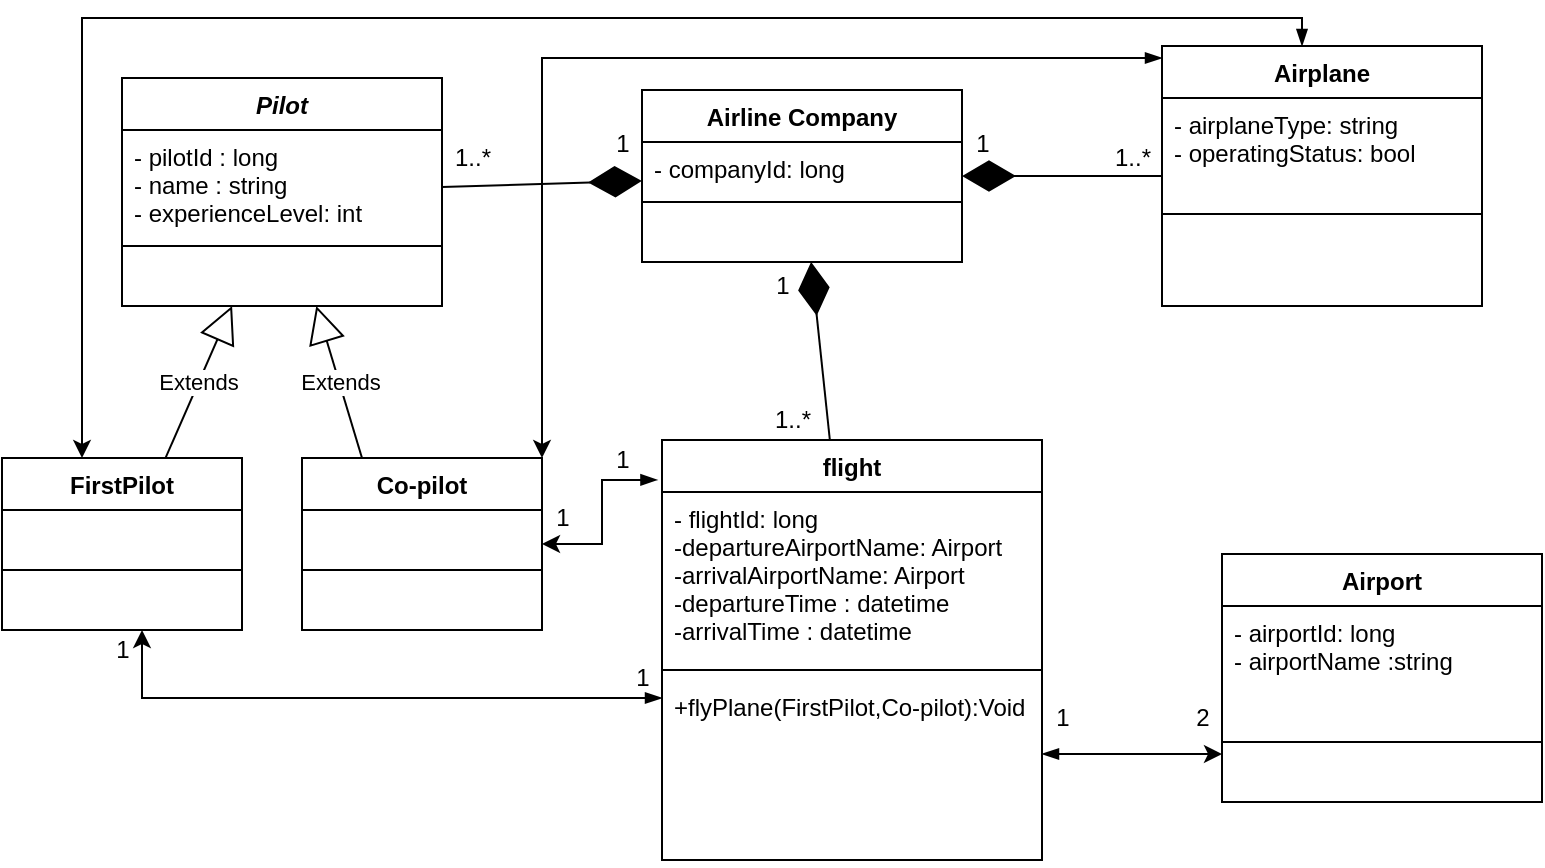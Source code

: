 <mxfile version="18.0.3" type="github"><diagram id="WfBszfphJLYj-Sd1cV3r" name="Page-1"><mxGraphModel dx="1865" dy="579" grid="1" gridSize="10" guides="1" tooltips="1" connect="1" arrows="1" fold="1" page="1" pageScale="1" pageWidth="827" pageHeight="1169" math="0" shadow="0"><root><mxCell id="0"/><mxCell id="1" parent="0"/><mxCell id="_kdBO0zzmBCMRzcJO0xv-1" value="flight" style="swimlane;fontStyle=1;align=center;verticalAlign=top;childLayout=stackLayout;horizontal=1;startSize=26;horizontalStack=0;resizeParent=1;resizeParentMax=0;resizeLast=0;collapsible=1;marginBottom=0;" vertex="1" parent="1"><mxGeometry x="310" y="231" width="190" height="210" as="geometry"/></mxCell><mxCell id="_kdBO0zzmBCMRzcJO0xv-2" value="- flightId: long&#10;-departureAirportName: Airport&#10;-arrivalAirportName: Airport&#10;-departureTime : datetime&#10;-arrivalTime : datetime&#10;" style="text;strokeColor=none;fillColor=none;align=left;verticalAlign=top;spacingLeft=4;spacingRight=4;overflow=hidden;rotatable=0;points=[[0,0.5],[1,0.5]];portConstraint=eastwest;" vertex="1" parent="_kdBO0zzmBCMRzcJO0xv-1"><mxGeometry y="26" width="190" height="84" as="geometry"/></mxCell><mxCell id="_kdBO0zzmBCMRzcJO0xv-3" value="" style="line;strokeWidth=1;fillColor=none;align=left;verticalAlign=middle;spacingTop=-1;spacingLeft=3;spacingRight=3;rotatable=0;labelPosition=right;points=[];portConstraint=eastwest;" vertex="1" parent="_kdBO0zzmBCMRzcJO0xv-1"><mxGeometry y="110" width="190" height="10" as="geometry"/></mxCell><mxCell id="_kdBO0zzmBCMRzcJO0xv-4" value="+flyPlane(FirstPilot,Co-pilot):Void" style="text;strokeColor=none;fillColor=none;align=left;verticalAlign=top;spacingLeft=4;spacingRight=4;overflow=hidden;rotatable=0;points=[[0,0.5],[1,0.5]];portConstraint=eastwest;" vertex="1" parent="_kdBO0zzmBCMRzcJO0xv-1"><mxGeometry y="120" width="190" height="90" as="geometry"/></mxCell><mxCell id="_kdBO0zzmBCMRzcJO0xv-5" value="Airline Company" style="swimlane;fontStyle=1;align=center;verticalAlign=top;childLayout=stackLayout;horizontal=1;startSize=26;horizontalStack=0;resizeParent=1;resizeParentMax=0;resizeLast=0;collapsible=1;marginBottom=0;" vertex="1" parent="1"><mxGeometry x="300" y="56" width="160" height="86" as="geometry"/></mxCell><mxCell id="_kdBO0zzmBCMRzcJO0xv-6" value="- companyId: long" style="text;strokeColor=none;fillColor=none;align=left;verticalAlign=top;spacingLeft=4;spacingRight=4;overflow=hidden;rotatable=0;points=[[0,0.5],[1,0.5]];portConstraint=eastwest;" vertex="1" parent="_kdBO0zzmBCMRzcJO0xv-5"><mxGeometry y="26" width="160" height="26" as="geometry"/></mxCell><mxCell id="_kdBO0zzmBCMRzcJO0xv-7" value="" style="line;strokeWidth=1;fillColor=none;align=left;verticalAlign=middle;spacingTop=-1;spacingLeft=3;spacingRight=3;rotatable=0;labelPosition=right;points=[];portConstraint=eastwest;" vertex="1" parent="_kdBO0zzmBCMRzcJO0xv-5"><mxGeometry y="52" width="160" height="8" as="geometry"/></mxCell><mxCell id="_kdBO0zzmBCMRzcJO0xv-8" value=" " style="text;strokeColor=none;fillColor=none;align=left;verticalAlign=top;spacingLeft=4;spacingRight=4;overflow=hidden;rotatable=0;points=[[0,0.5],[1,0.5]];portConstraint=eastwest;" vertex="1" parent="_kdBO0zzmBCMRzcJO0xv-5"><mxGeometry y="60" width="160" height="26" as="geometry"/></mxCell><mxCell id="_kdBO0zzmBCMRzcJO0xv-10" value="" style="endArrow=diamondThin;endFill=1;endSize=24;html=1;rounded=0;" edge="1" parent="1" source="_kdBO0zzmBCMRzcJO0xv-1" target="_kdBO0zzmBCMRzcJO0xv-5"><mxGeometry width="160" relative="1" as="geometry"><mxPoint x="330" y="300" as="sourcePoint"/><mxPoint x="390" y="160" as="targetPoint"/></mxGeometry></mxCell><mxCell id="_kdBO0zzmBCMRzcJO0xv-11" value="" style="endArrow=diamondThin;endFill=1;endSize=24;html=1;rounded=0;startArrow=none;" edge="1" parent="1" source="_kdBO0zzmBCMRzcJO0xv-13" target="_kdBO0zzmBCMRzcJO0xv-5"><mxGeometry width="160" relative="1" as="geometry"><mxPoint x="180" y="123" as="sourcePoint"/><mxPoint x="250" y="130" as="targetPoint"/></mxGeometry></mxCell><mxCell id="_kdBO0zzmBCMRzcJO0xv-12" value="" style="endArrow=diamondThin;endFill=1;endSize=24;html=1;rounded=0;" edge="1" parent="1" source="_kdBO0zzmBCMRzcJO0xv-18" target="_kdBO0zzmBCMRzcJO0xv-5"><mxGeometry width="160" relative="1" as="geometry"><mxPoint x="510" y="122.5" as="sourcePoint"/><mxPoint x="630" y="122.5" as="targetPoint"/><Array as="points"/></mxGeometry></mxCell><mxCell id="_kdBO0zzmBCMRzcJO0xv-13" value="Pilot" style="swimlane;fontStyle=3;align=center;verticalAlign=top;childLayout=stackLayout;horizontal=1;startSize=26;horizontalStack=0;resizeParent=1;resizeParentMax=0;resizeLast=0;collapsible=1;marginBottom=0;" vertex="1" parent="1"><mxGeometry x="40" y="50" width="160" height="114" as="geometry"/></mxCell><mxCell id="_kdBO0zzmBCMRzcJO0xv-14" value="- pilotId : long&#10;- name : string&#10;- experienceLevel: int" style="text;strokeColor=none;fillColor=none;align=left;verticalAlign=top;spacingLeft=4;spacingRight=4;overflow=hidden;rotatable=0;points=[[0,0.5],[1,0.5]];portConstraint=eastwest;" vertex="1" parent="_kdBO0zzmBCMRzcJO0xv-13"><mxGeometry y="26" width="160" height="54" as="geometry"/></mxCell><mxCell id="_kdBO0zzmBCMRzcJO0xv-15" value="" style="line;strokeWidth=1;fillColor=none;align=left;verticalAlign=middle;spacingTop=-1;spacingLeft=3;spacingRight=3;rotatable=0;labelPosition=right;points=[];portConstraint=eastwest;" vertex="1" parent="_kdBO0zzmBCMRzcJO0xv-13"><mxGeometry y="80" width="160" height="8" as="geometry"/></mxCell><mxCell id="_kdBO0zzmBCMRzcJO0xv-16" value=" " style="text;strokeColor=none;fillColor=none;align=left;verticalAlign=top;spacingLeft=4;spacingRight=4;overflow=hidden;rotatable=0;points=[[0,0.5],[1,0.5]];portConstraint=eastwest;" vertex="1" parent="_kdBO0zzmBCMRzcJO0xv-13"><mxGeometry y="88" width="160" height="26" as="geometry"/></mxCell><mxCell id="_kdBO0zzmBCMRzcJO0xv-18" value="Airplane" style="swimlane;fontStyle=1;align=center;verticalAlign=top;childLayout=stackLayout;horizontal=1;startSize=26;horizontalStack=0;resizeParent=1;resizeParentMax=0;resizeLast=0;collapsible=1;marginBottom=0;" vertex="1" parent="1"><mxGeometry x="560" y="34" width="160" height="130" as="geometry"/></mxCell><mxCell id="_kdBO0zzmBCMRzcJO0xv-19" value="- airplaneType: string&#10;- operatingStatus: bool" style="text;strokeColor=none;fillColor=none;align=left;verticalAlign=top;spacingLeft=4;spacingRight=4;overflow=hidden;rotatable=0;points=[[0,0.5],[1,0.5]];portConstraint=eastwest;" vertex="1" parent="_kdBO0zzmBCMRzcJO0xv-18"><mxGeometry y="26" width="160" height="54" as="geometry"/></mxCell><mxCell id="_kdBO0zzmBCMRzcJO0xv-20" value="" style="line;strokeWidth=1;fillColor=none;align=left;verticalAlign=middle;spacingTop=-1;spacingLeft=3;spacingRight=3;rotatable=0;labelPosition=right;points=[];portConstraint=eastwest;" vertex="1" parent="_kdBO0zzmBCMRzcJO0xv-18"><mxGeometry y="80" width="160" height="8" as="geometry"/></mxCell><mxCell id="_kdBO0zzmBCMRzcJO0xv-21" value=" " style="text;strokeColor=none;fillColor=none;align=left;verticalAlign=top;spacingLeft=4;spacingRight=4;overflow=hidden;rotatable=0;points=[[0,0.5],[1,0.5]];portConstraint=eastwest;" vertex="1" parent="_kdBO0zzmBCMRzcJO0xv-18"><mxGeometry y="88" width="160" height="42" as="geometry"/></mxCell><mxCell id="_kdBO0zzmBCMRzcJO0xv-66" style="edgeStyle=orthogonalEdgeStyle;rounded=0;orthogonalLoop=1;jettySize=auto;html=1;startArrow=classic;startFill=1;endArrow=blockThin;endFill=1;" edge="1" parent="1" source="_kdBO0zzmBCMRzcJO0xv-24" target="_kdBO0zzmBCMRzcJO0xv-18"><mxGeometry relative="1" as="geometry"><Array as="points"><mxPoint x="20" y="20"/><mxPoint x="630" y="20"/></Array></mxGeometry></mxCell><mxCell id="_kdBO0zzmBCMRzcJO0xv-24" value="FirstPilot" style="swimlane;fontStyle=1;align=center;verticalAlign=top;childLayout=stackLayout;horizontal=1;startSize=26;horizontalStack=0;resizeParent=1;resizeParentMax=0;resizeLast=0;collapsible=1;marginBottom=0;" vertex="1" parent="1"><mxGeometry x="-20" y="240" width="120" height="86" as="geometry"/></mxCell><mxCell id="_kdBO0zzmBCMRzcJO0xv-25" value=" " style="text;strokeColor=none;fillColor=none;align=left;verticalAlign=top;spacingLeft=4;spacingRight=4;overflow=hidden;rotatable=0;points=[[0,0.5],[1,0.5]];portConstraint=eastwest;" vertex="1" parent="_kdBO0zzmBCMRzcJO0xv-24"><mxGeometry y="26" width="120" height="26" as="geometry"/></mxCell><mxCell id="_kdBO0zzmBCMRzcJO0xv-26" value="" style="line;strokeWidth=1;fillColor=none;align=left;verticalAlign=middle;spacingTop=-1;spacingLeft=3;spacingRight=3;rotatable=0;labelPosition=right;points=[];portConstraint=eastwest;" vertex="1" parent="_kdBO0zzmBCMRzcJO0xv-24"><mxGeometry y="52" width="120" height="8" as="geometry"/></mxCell><mxCell id="_kdBO0zzmBCMRzcJO0xv-27" value=" " style="text;strokeColor=none;fillColor=none;align=left;verticalAlign=top;spacingLeft=4;spacingRight=4;overflow=hidden;rotatable=0;points=[[0,0.5],[1,0.5]];portConstraint=eastwest;" vertex="1" parent="_kdBO0zzmBCMRzcJO0xv-24"><mxGeometry y="60" width="120" height="26" as="geometry"/></mxCell><mxCell id="_kdBO0zzmBCMRzcJO0xv-54" value="" style="edgeStyle=orthogonalEdgeStyle;rounded=0;orthogonalLoop=1;jettySize=auto;html=1;endArrow=blockThin;endFill=1;startArrow=classic;startFill=1;entryX=-0.012;entryY=0.095;entryDx=0;entryDy=0;entryPerimeter=0;" edge="1" parent="1" source="_kdBO0zzmBCMRzcJO0xv-28" target="_kdBO0zzmBCMRzcJO0xv-1"><mxGeometry relative="1" as="geometry"><Array as="points"/></mxGeometry></mxCell><mxCell id="_kdBO0zzmBCMRzcJO0xv-64" style="edgeStyle=orthogonalEdgeStyle;rounded=0;orthogonalLoop=1;jettySize=auto;html=1;startArrow=classic;startFill=1;endArrow=blockThin;endFill=1;" edge="1" parent="1" source="_kdBO0zzmBCMRzcJO0xv-28" target="_kdBO0zzmBCMRzcJO0xv-18"><mxGeometry relative="1" as="geometry"><Array as="points"><mxPoint x="250" y="40"/><mxPoint x="610" y="40"/></Array></mxGeometry></mxCell><mxCell id="_kdBO0zzmBCMRzcJO0xv-28" value="Co-pilot" style="swimlane;fontStyle=1;align=center;verticalAlign=top;childLayout=stackLayout;horizontal=1;startSize=26;horizontalStack=0;resizeParent=1;resizeParentMax=0;resizeLast=0;collapsible=1;marginBottom=0;" vertex="1" parent="1"><mxGeometry x="130" y="240" width="120" height="86" as="geometry"/></mxCell><mxCell id="_kdBO0zzmBCMRzcJO0xv-29" value=" " style="text;strokeColor=none;fillColor=none;align=left;verticalAlign=top;spacingLeft=4;spacingRight=4;overflow=hidden;rotatable=0;points=[[0,0.5],[1,0.5]];portConstraint=eastwest;" vertex="1" parent="_kdBO0zzmBCMRzcJO0xv-28"><mxGeometry y="26" width="120" height="26" as="geometry"/></mxCell><mxCell id="_kdBO0zzmBCMRzcJO0xv-30" value="" style="line;strokeWidth=1;fillColor=none;align=left;verticalAlign=middle;spacingTop=-1;spacingLeft=3;spacingRight=3;rotatable=0;labelPosition=right;points=[];portConstraint=eastwest;" vertex="1" parent="_kdBO0zzmBCMRzcJO0xv-28"><mxGeometry y="52" width="120" height="8" as="geometry"/></mxCell><mxCell id="_kdBO0zzmBCMRzcJO0xv-31" value=" " style="text;strokeColor=none;fillColor=none;align=left;verticalAlign=top;spacingLeft=4;spacingRight=4;overflow=hidden;rotatable=0;points=[[0,0.5],[1,0.5]];portConstraint=eastwest;" vertex="1" parent="_kdBO0zzmBCMRzcJO0xv-28"><mxGeometry y="60" width="120" height="26" as="geometry"/></mxCell><mxCell id="_kdBO0zzmBCMRzcJO0xv-34" value="Extends" style="endArrow=block;endSize=16;endFill=0;html=1;rounded=0;exitX=0.682;exitY=-0.002;exitDx=0;exitDy=0;exitPerimeter=0;" edge="1" parent="1" source="_kdBO0zzmBCMRzcJO0xv-24" target="_kdBO0zzmBCMRzcJO0xv-13"><mxGeometry width="160" relative="1" as="geometry"><mxPoint x="150" y="200" as="sourcePoint"/><mxPoint x="60" y="160" as="targetPoint"/></mxGeometry></mxCell><mxCell id="_kdBO0zzmBCMRzcJO0xv-37" value="Extends" style="endArrow=block;endSize=16;endFill=0;html=1;rounded=0;exitX=0.25;exitY=0;exitDx=0;exitDy=0;" edge="1" parent="1" source="_kdBO0zzmBCMRzcJO0xv-28" target="_kdBO0zzmBCMRzcJO0xv-13"><mxGeometry width="160" relative="1" as="geometry"><mxPoint x="150" y="200" as="sourcePoint"/><mxPoint x="160" y="170" as="targetPoint"/></mxGeometry></mxCell><mxCell id="_kdBO0zzmBCMRzcJO0xv-40" value="1" style="text;html=1;align=center;verticalAlign=middle;resizable=0;points=[];autosize=1;strokeColor=none;fillColor=none;" vertex="1" parent="1"><mxGeometry x="280" y="73" width="20" height="20" as="geometry"/></mxCell><mxCell id="_kdBO0zzmBCMRzcJO0xv-41" value="1" style="text;html=1;align=center;verticalAlign=middle;resizable=0;points=[];autosize=1;strokeColor=none;fillColor=none;" vertex="1" parent="1"><mxGeometry x="460" y="73" width="20" height="20" as="geometry"/></mxCell><mxCell id="_kdBO0zzmBCMRzcJO0xv-42" value="1" style="text;html=1;align=center;verticalAlign=middle;resizable=0;points=[];autosize=1;strokeColor=none;fillColor=none;" vertex="1" parent="1"><mxGeometry x="360" y="144" width="20" height="20" as="geometry"/></mxCell><mxCell id="_kdBO0zzmBCMRzcJO0xv-45" value="1..*" style="text;html=1;align=center;verticalAlign=middle;resizable=0;points=[];autosize=1;strokeColor=none;fillColor=none;" vertex="1" parent="1"><mxGeometry x="200" y="80" width="30" height="20" as="geometry"/></mxCell><mxCell id="_kdBO0zzmBCMRzcJO0xv-47" value="1..*" style="text;html=1;align=center;verticalAlign=middle;resizable=0;points=[];autosize=1;strokeColor=none;fillColor=none;" vertex="1" parent="1"><mxGeometry x="360" y="211" width="30" height="20" as="geometry"/></mxCell><mxCell id="_kdBO0zzmBCMRzcJO0xv-48" value="1..*" style="text;html=1;align=center;verticalAlign=middle;resizable=0;points=[];autosize=1;strokeColor=none;fillColor=none;" vertex="1" parent="1"><mxGeometry x="530" y="80" width="30" height="20" as="geometry"/></mxCell><mxCell id="_kdBO0zzmBCMRzcJO0xv-63" value="" style="edgeStyle=orthogonalEdgeStyle;rounded=0;orthogonalLoop=1;jettySize=auto;html=1;startArrow=classic;startFill=1;endArrow=blockThin;endFill=1;" edge="1" parent="1" source="_kdBO0zzmBCMRzcJO0xv-49" target="_kdBO0zzmBCMRzcJO0xv-4"><mxGeometry relative="1" as="geometry"><Array as="points"><mxPoint x="550" y="388"/><mxPoint x="550" y="388"/></Array></mxGeometry></mxCell><mxCell id="_kdBO0zzmBCMRzcJO0xv-49" value="Airport" style="swimlane;fontStyle=1;align=center;verticalAlign=top;childLayout=stackLayout;horizontal=1;startSize=26;horizontalStack=0;resizeParent=1;resizeParentMax=0;resizeLast=0;collapsible=1;marginBottom=0;" vertex="1" parent="1"><mxGeometry x="590" y="288" width="160" height="124" as="geometry"/></mxCell><mxCell id="_kdBO0zzmBCMRzcJO0xv-50" value="- airportId: long&#10;- airportName :string" style="text;strokeColor=none;fillColor=none;align=left;verticalAlign=top;spacingLeft=4;spacingRight=4;overflow=hidden;rotatable=0;points=[[0,0.5],[1,0.5]];portConstraint=eastwest;" vertex="1" parent="_kdBO0zzmBCMRzcJO0xv-49"><mxGeometry y="26" width="160" height="64" as="geometry"/></mxCell><mxCell id="_kdBO0zzmBCMRzcJO0xv-51" value="" style="line;strokeWidth=1;fillColor=none;align=left;verticalAlign=middle;spacingTop=-1;spacingLeft=3;spacingRight=3;rotatable=0;labelPosition=right;points=[];portConstraint=eastwest;" vertex="1" parent="_kdBO0zzmBCMRzcJO0xv-49"><mxGeometry y="90" width="160" height="8" as="geometry"/></mxCell><mxCell id="_kdBO0zzmBCMRzcJO0xv-52" value=" " style="text;strokeColor=none;fillColor=none;align=left;verticalAlign=top;spacingLeft=4;spacingRight=4;overflow=hidden;rotatable=0;points=[[0,0.5],[1,0.5]];portConstraint=eastwest;" vertex="1" parent="_kdBO0zzmBCMRzcJO0xv-49"><mxGeometry y="98" width="160" height="26" as="geometry"/></mxCell><mxCell id="_kdBO0zzmBCMRzcJO0xv-56" value="" style="edgeStyle=orthogonalEdgeStyle;rounded=0;orthogonalLoop=1;jettySize=auto;html=1;endArrow=blockThin;endFill=1;startArrow=classic;startFill=1;" edge="1" parent="1" source="_kdBO0zzmBCMRzcJO0xv-24" target="_kdBO0zzmBCMRzcJO0xv-1"><mxGeometry relative="1" as="geometry"><mxPoint x="210" y="360" as="sourcePoint"/><mxPoint x="260" y="390" as="targetPoint"/><Array as="points"><mxPoint x="50" y="360"/><mxPoint x="380" y="360"/></Array></mxGeometry></mxCell><mxCell id="_kdBO0zzmBCMRzcJO0xv-57" value="1" style="text;html=1;align=center;verticalAlign=middle;resizable=0;points=[];autosize=1;strokeColor=none;fillColor=none;" vertex="1" parent="1"><mxGeometry x="280" y="231" width="20" height="20" as="geometry"/></mxCell><mxCell id="_kdBO0zzmBCMRzcJO0xv-58" value="1" style="text;html=1;align=center;verticalAlign=middle;resizable=0;points=[];autosize=1;strokeColor=none;fillColor=none;" vertex="1" parent="1"><mxGeometry x="250" y="260" width="20" height="20" as="geometry"/></mxCell><mxCell id="_kdBO0zzmBCMRzcJO0xv-59" value="1" style="text;html=1;align=center;verticalAlign=middle;resizable=0;points=[];autosize=1;strokeColor=none;fillColor=none;" vertex="1" parent="1"><mxGeometry x="290" y="340" width="20" height="20" as="geometry"/></mxCell><mxCell id="_kdBO0zzmBCMRzcJO0xv-60" value="1" style="text;html=1;align=center;verticalAlign=middle;resizable=0;points=[];autosize=1;strokeColor=none;fillColor=none;" vertex="1" parent="1"><mxGeometry x="30" y="326" width="20" height="20" as="geometry"/></mxCell><mxCell id="_kdBO0zzmBCMRzcJO0xv-72" value="1" style="text;html=1;align=center;verticalAlign=middle;resizable=0;points=[];autosize=1;strokeColor=none;fillColor=none;" vertex="1" parent="1"><mxGeometry x="500" y="360" width="20" height="20" as="geometry"/></mxCell><mxCell id="_kdBO0zzmBCMRzcJO0xv-73" value="2" style="text;html=1;align=center;verticalAlign=middle;resizable=0;points=[];autosize=1;strokeColor=none;fillColor=none;" vertex="1" parent="1"><mxGeometry x="570" y="360" width="20" height="20" as="geometry"/></mxCell></root></mxGraphModel></diagram></mxfile>